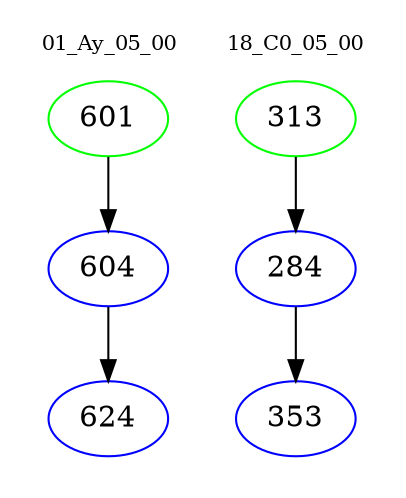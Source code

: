 digraph{
subgraph cluster_0 {
color = white
label = "01_Ay_05_00";
fontsize=10;
T0_601 [label="601", color="green"]
T0_601 -> T0_604 [color="black"]
T0_604 [label="604", color="blue"]
T0_604 -> T0_624 [color="black"]
T0_624 [label="624", color="blue"]
}
subgraph cluster_1 {
color = white
label = "18_C0_05_00";
fontsize=10;
T1_313 [label="313", color="green"]
T1_313 -> T1_284 [color="black"]
T1_284 [label="284", color="blue"]
T1_284 -> T1_353 [color="black"]
T1_353 [label="353", color="blue"]
}
}
